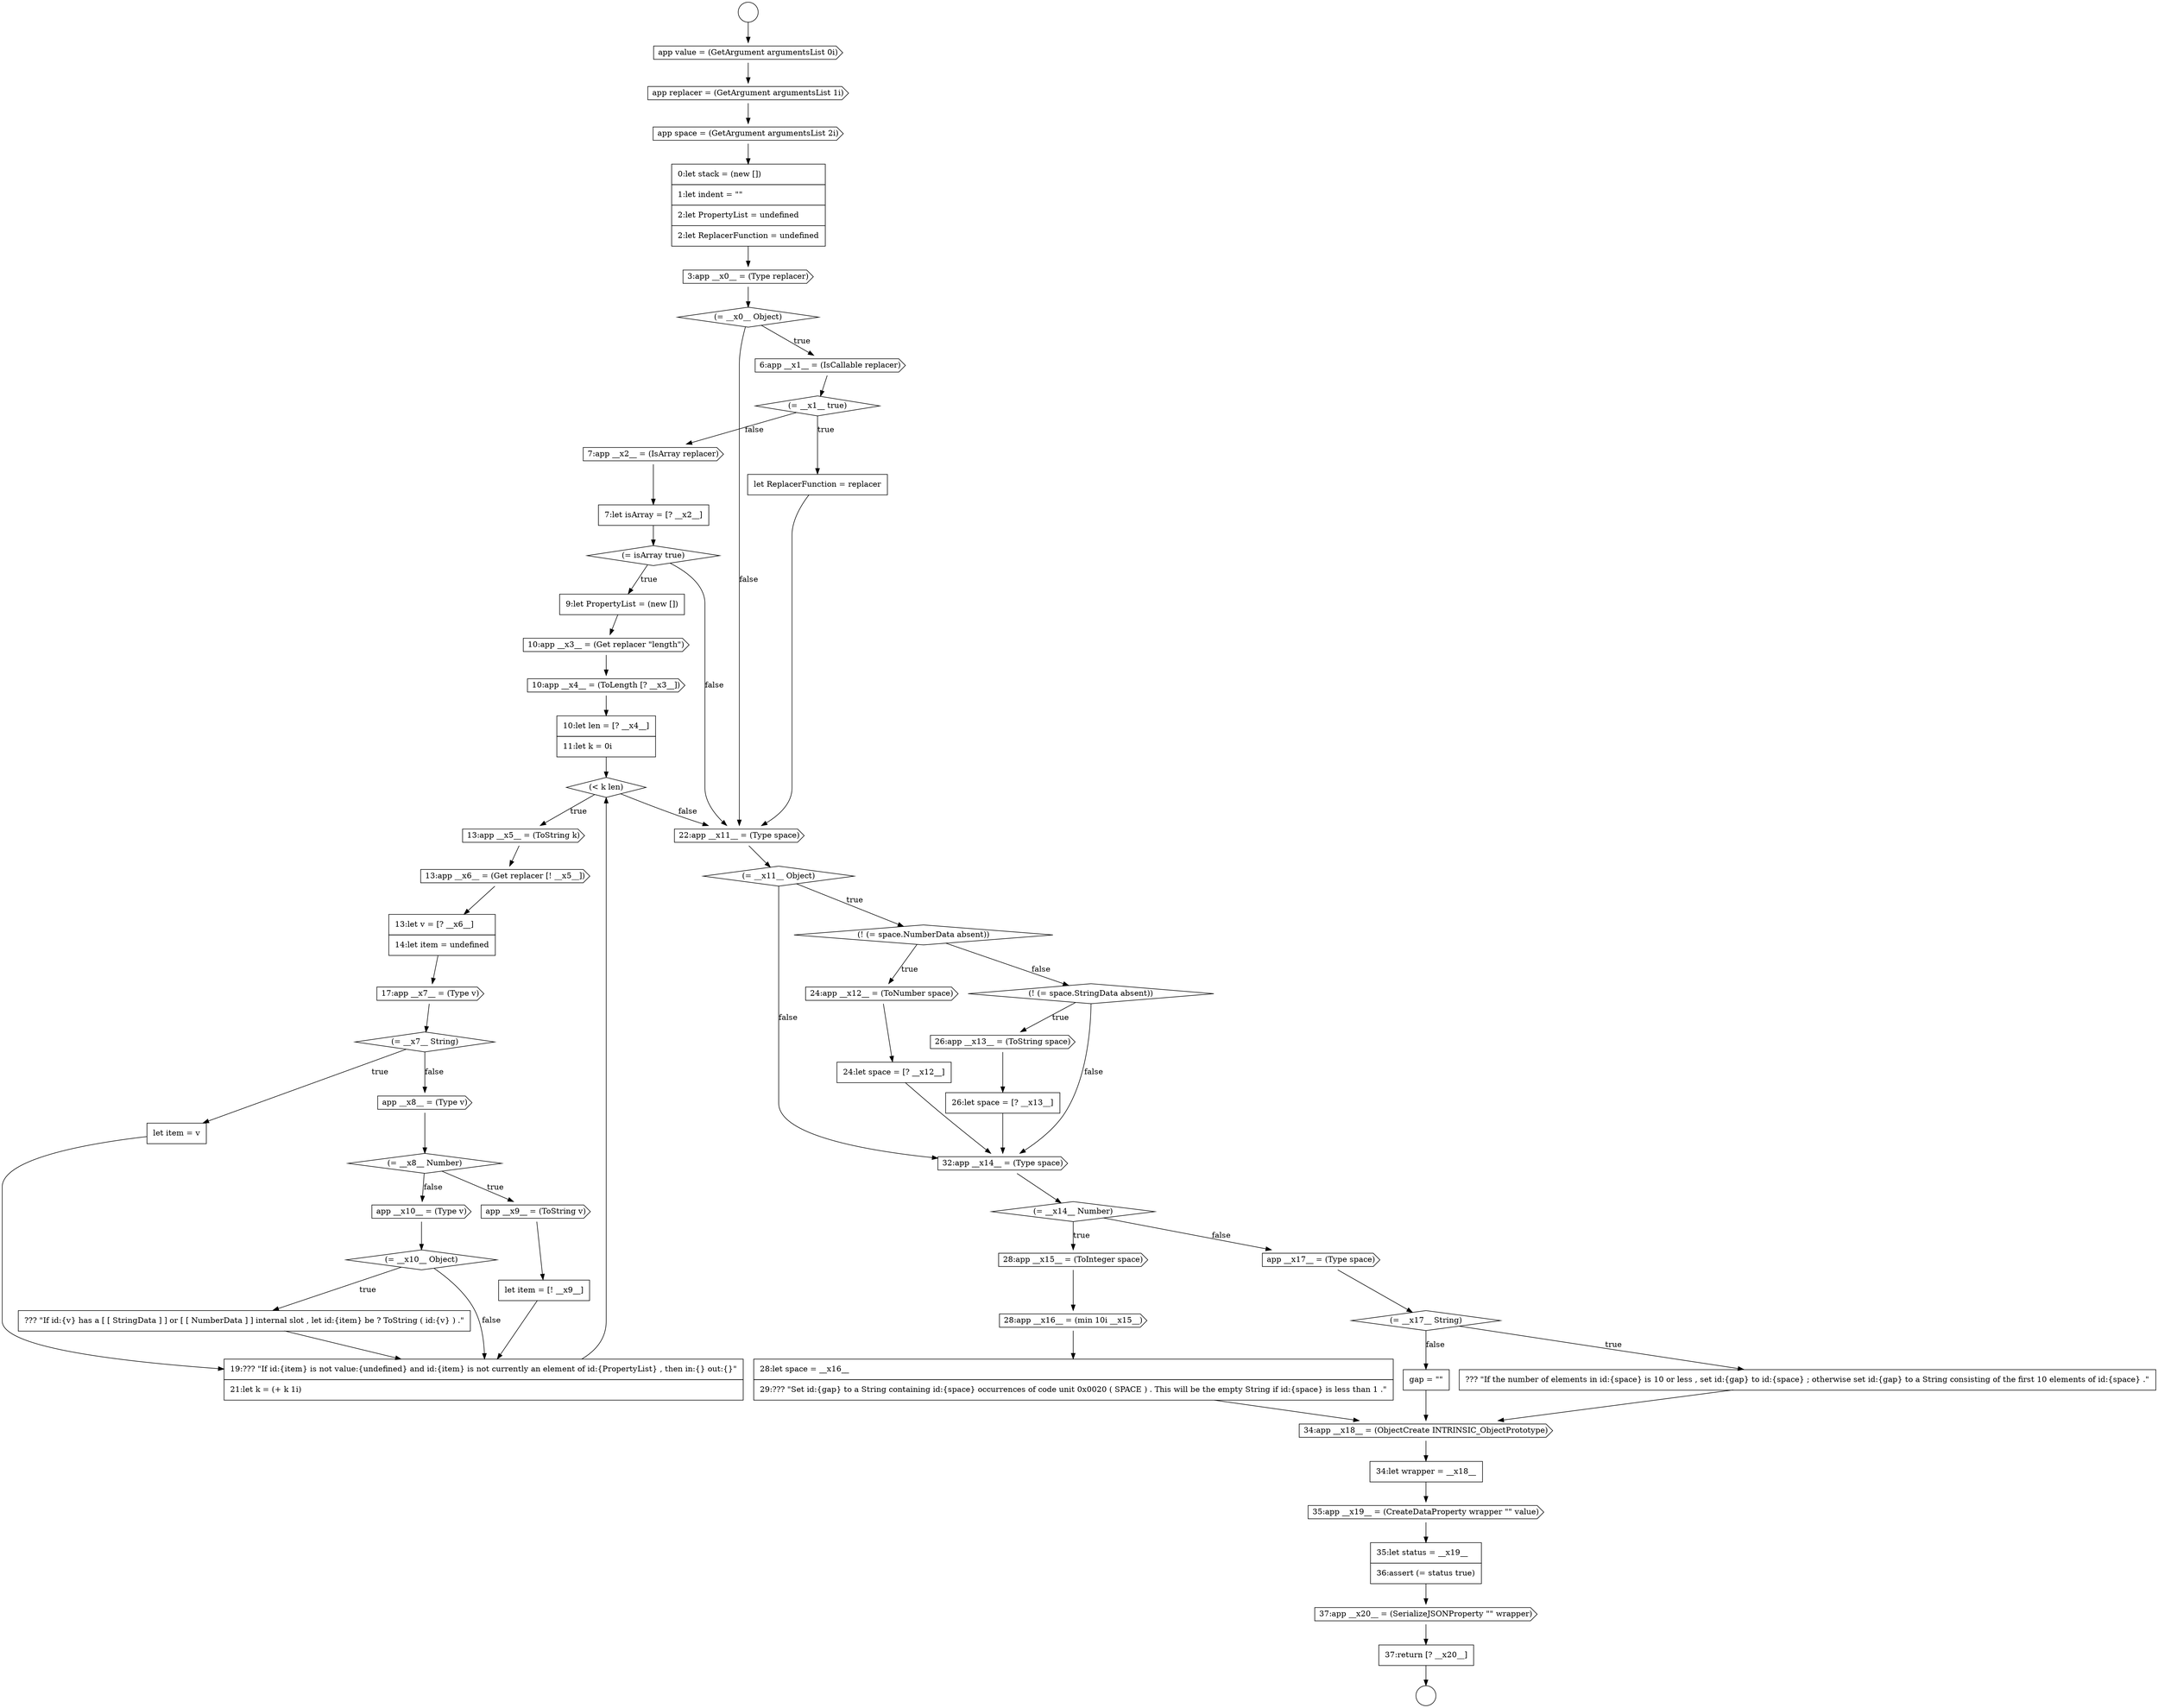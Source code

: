 digraph {
  node16353 [shape=none, margin=0, label=<<font color="black">
    <table border="0" cellborder="1" cellspacing="0" cellpadding="10">
      <tr><td align="left">7:let isArray = [? __x2__]</td></tr>
    </table>
  </font>> color="black" fillcolor="white" style=filled]
  node16376 [shape=diamond, label=<<font color="black">(! (= space.NumberData absent))</font>> color="black" fillcolor="white" style=filled]
  node16364 [shape=diamond, label=<<font color="black">(= __x7__ String)</font>> color="black" fillcolor="white" style=filled]
  node16357 [shape=cds, label=<<font color="black">10:app __x4__ = (ToLength [? __x3__])</font>> color="black" fillcolor="white" style=filled]
  node16356 [shape=cds, label=<<font color="black">10:app __x3__ = (Get replacer &quot;length&quot;)</font>> color="black" fillcolor="white" style=filled]
  node16386 [shape=none, margin=0, label=<<font color="black">
    <table border="0" cellborder="1" cellspacing="0" cellpadding="10">
      <tr><td align="left">28:let space = __x16__</td></tr>
      <tr><td align="left">29:??? &quot;Set id:{gap} to a String containing id:{space} occurrences of code unit 0x0020 ( SPACE ) . This will be the empty String if id:{space} is less than 1 .&quot;</td></tr>
    </table>
  </font>> color="black" fillcolor="white" style=filled]
  node16365 [shape=none, margin=0, label=<<font color="black">
    <table border="0" cellborder="1" cellspacing="0" cellpadding="10">
      <tr><td align="left">let item = v</td></tr>
    </table>
  </font>> color="black" fillcolor="white" style=filled]
  node16361 [shape=cds, label=<<font color="black">13:app __x6__ = (Get replacer [! __x5__])</font>> color="black" fillcolor="white" style=filled]
  node16370 [shape=cds, label=<<font color="black">app __x10__ = (Type v)</font>> color="black" fillcolor="white" style=filled]
  node16355 [shape=none, margin=0, label=<<font color="black">
    <table border="0" cellborder="1" cellspacing="0" cellpadding="10">
      <tr><td align="left">9:let PropertyList = (new [])</td></tr>
    </table>
  </font>> color="black" fillcolor="white" style=filled]
  node16359 [shape=diamond, label=<<font color="black">(&lt; k len)</font>> color="black" fillcolor="white" style=filled]
  node16388 [shape=diamond, label=<<font color="black">(= __x17__ String)</font>> color="black" fillcolor="white" style=filled]
  node16382 [shape=cds, label=<<font color="black">32:app __x14__ = (Type space)</font>> color="black" fillcolor="white" style=filled]
  node16378 [shape=none, margin=0, label=<<font color="black">
    <table border="0" cellborder="1" cellspacing="0" cellpadding="10">
      <tr><td align="left">24:let space = [? __x12__]</td></tr>
    </table>
  </font>> color="black" fillcolor="white" style=filled]
  node16383 [shape=diamond, label=<<font color="black">(= __x14__ Number)</font>> color="black" fillcolor="white" style=filled]
  node16372 [shape=none, margin=0, label=<<font color="black">
    <table border="0" cellborder="1" cellspacing="0" cellpadding="10">
      <tr><td align="left">??? &quot;If id:{v} has a [ [ StringData ] ] or [ [ NumberData ] ] internal slot , let id:{item} be ? ToString ( id:{v} ) .&quot;</td></tr>
    </table>
  </font>> color="black" fillcolor="white" style=filled]
  node16387 [shape=cds, label=<<font color="black">app __x17__ = (Type space)</font>> color="black" fillcolor="white" style=filled]
  node16351 [shape=none, margin=0, label=<<font color="black">
    <table border="0" cellborder="1" cellspacing="0" cellpadding="10">
      <tr><td align="left">let ReplacerFunction = replacer</td></tr>
    </table>
  </font>> color="black" fillcolor="white" style=filled]
  node16391 [shape=cds, label=<<font color="black">34:app __x18__ = (ObjectCreate INTRINSIC_ObjectPrototype)</font>> color="black" fillcolor="white" style=filled]
  node16394 [shape=none, margin=0, label=<<font color="black">
    <table border="0" cellborder="1" cellspacing="0" cellpadding="10">
      <tr><td align="left">35:let status = __x19__</td></tr>
      <tr><td align="left">36:assert (= status true)</td></tr>
    </table>
  </font>> color="black" fillcolor="white" style=filled]
  node16347 [shape=cds, label=<<font color="black">3:app __x0__ = (Type replacer)</font>> color="black" fillcolor="white" style=filled]
  node16379 [shape=diamond, label=<<font color="black">(! (= space.StringData absent))</font>> color="black" fillcolor="white" style=filled]
  node16344 [shape=cds, label=<<font color="black">app replacer = (GetArgument argumentsList 1i)</font>> color="black" fillcolor="white" style=filled]
  node16371 [shape=diamond, label=<<font color="black">(= __x10__ Object)</font>> color="black" fillcolor="white" style=filled]
  node16360 [shape=cds, label=<<font color="black">13:app __x5__ = (ToString k)</font>> color="black" fillcolor="white" style=filled]
  node16375 [shape=diamond, label=<<font color="black">(= __x11__ Object)</font>> color="black" fillcolor="white" style=filled]
  node16348 [shape=diamond, label=<<font color="black">(= __x0__ Object)</font>> color="black" fillcolor="white" style=filled]
  node16380 [shape=cds, label=<<font color="black">26:app __x13__ = (ToString space)</font>> color="black" fillcolor="white" style=filled]
  node16395 [shape=cds, label=<<font color="black">37:app __x20__ = (SerializeJSONProperty &quot;&quot; wrapper)</font>> color="black" fillcolor="white" style=filled]
  node16390 [shape=none, margin=0, label=<<font color="black">
    <table border="0" cellborder="1" cellspacing="0" cellpadding="10">
      <tr><td align="left">gap = &quot;&quot;</td></tr>
    </table>
  </font>> color="black" fillcolor="white" style=filled]
  node16343 [shape=cds, label=<<font color="black">app value = (GetArgument argumentsList 0i)</font>> color="black" fillcolor="white" style=filled]
  node16349 [shape=cds, label=<<font color="black">6:app __x1__ = (IsCallable replacer)</font>> color="black" fillcolor="white" style=filled]
  node16385 [shape=cds, label=<<font color="black">28:app __x16__ = (min 10i __x15__)</font>> color="black" fillcolor="white" style=filled]
  node16381 [shape=none, margin=0, label=<<font color="black">
    <table border="0" cellborder="1" cellspacing="0" cellpadding="10">
      <tr><td align="left">26:let space = [? __x13__]</td></tr>
    </table>
  </font>> color="black" fillcolor="white" style=filled]
  node16366 [shape=cds, label=<<font color="black">app __x8__ = (Type v)</font>> color="black" fillcolor="white" style=filled]
  node16377 [shape=cds, label=<<font color="black">24:app __x12__ = (ToNumber space)</font>> color="black" fillcolor="white" style=filled]
  node16342 [shape=circle label=" " color="black" fillcolor="white" style=filled]
  node16362 [shape=none, margin=0, label=<<font color="black">
    <table border="0" cellborder="1" cellspacing="0" cellpadding="10">
      <tr><td align="left">13:let v = [? __x6__]</td></tr>
      <tr><td align="left">14:let item = undefined</td></tr>
    </table>
  </font>> color="black" fillcolor="white" style=filled]
  node16389 [shape=none, margin=0, label=<<font color="black">
    <table border="0" cellborder="1" cellspacing="0" cellpadding="10">
      <tr><td align="left">??? &quot;If the number of elements in id:{space} is 10 or less , set id:{gap} to id:{space} ; otherwise set id:{gap} to a String consisting of the first 10 elements of id:{space} .&quot;</td></tr>
    </table>
  </font>> color="black" fillcolor="white" style=filled]
  node16396 [shape=none, margin=0, label=<<font color="black">
    <table border="0" cellborder="1" cellspacing="0" cellpadding="10">
      <tr><td align="left">37:return [? __x20__]</td></tr>
    </table>
  </font>> color="black" fillcolor="white" style=filled]
  node16345 [shape=cds, label=<<font color="black">app space = (GetArgument argumentsList 2i)</font>> color="black" fillcolor="white" style=filled]
  node16384 [shape=cds, label=<<font color="black">28:app __x15__ = (ToInteger space)</font>> color="black" fillcolor="white" style=filled]
  node16374 [shape=cds, label=<<font color="black">22:app __x11__ = (Type space)</font>> color="black" fillcolor="white" style=filled]
  node16354 [shape=diamond, label=<<font color="black">(= isArray true)</font>> color="black" fillcolor="white" style=filled]
  node16367 [shape=diamond, label=<<font color="black">(= __x8__ Number)</font>> color="black" fillcolor="white" style=filled]
  node16369 [shape=none, margin=0, label=<<font color="black">
    <table border="0" cellborder="1" cellspacing="0" cellpadding="10">
      <tr><td align="left">let item = [! __x9__]</td></tr>
    </table>
  </font>> color="black" fillcolor="white" style=filled]
  node16350 [shape=diamond, label=<<font color="black">(= __x1__ true)</font>> color="black" fillcolor="white" style=filled]
  node16352 [shape=cds, label=<<font color="black">7:app __x2__ = (IsArray replacer)</font>> color="black" fillcolor="white" style=filled]
  node16393 [shape=cds, label=<<font color="black">35:app __x19__ = (CreateDataProperty wrapper &quot;&quot; value)</font>> color="black" fillcolor="white" style=filled]
  node16392 [shape=none, margin=0, label=<<font color="black">
    <table border="0" cellborder="1" cellspacing="0" cellpadding="10">
      <tr><td align="left">34:let wrapper = __x18__</td></tr>
    </table>
  </font>> color="black" fillcolor="white" style=filled]
  node16341 [shape=circle label=" " color="black" fillcolor="white" style=filled]
  node16363 [shape=cds, label=<<font color="black">17:app __x7__ = (Type v)</font>> color="black" fillcolor="white" style=filled]
  node16368 [shape=cds, label=<<font color="black">app __x9__ = (ToString v)</font>> color="black" fillcolor="white" style=filled]
  node16373 [shape=none, margin=0, label=<<font color="black">
    <table border="0" cellborder="1" cellspacing="0" cellpadding="10">
      <tr><td align="left">19:??? &quot;If id:{item} is not value:{undefined} and id:{item} is not currently an element of id:{PropertyList} , then in:{} out:{}&quot;</td></tr>
      <tr><td align="left">21:let k = (+ k 1i)</td></tr>
    </table>
  </font>> color="black" fillcolor="white" style=filled]
  node16346 [shape=none, margin=0, label=<<font color="black">
    <table border="0" cellborder="1" cellspacing="0" cellpadding="10">
      <tr><td align="left">0:let stack = (new [])</td></tr>
      <tr><td align="left">1:let indent = &quot;&quot;</td></tr>
      <tr><td align="left">2:let PropertyList = undefined</td></tr>
      <tr><td align="left">2:let ReplacerFunction = undefined</td></tr>
    </table>
  </font>> color="black" fillcolor="white" style=filled]
  node16358 [shape=none, margin=0, label=<<font color="black">
    <table border="0" cellborder="1" cellspacing="0" cellpadding="10">
      <tr><td align="left">10:let len = [? __x4__]</td></tr>
      <tr><td align="left">11:let k = 0i</td></tr>
    </table>
  </font>> color="black" fillcolor="white" style=filled]
  node16389 -> node16391 [ color="black"]
  node16375 -> node16376 [label=<<font color="black">true</font>> color="black"]
  node16375 -> node16382 [label=<<font color="black">false</font>> color="black"]
  node16364 -> node16365 [label=<<font color="black">true</font>> color="black"]
  node16364 -> node16366 [label=<<font color="black">false</font>> color="black"]
  node16394 -> node16395 [ color="black"]
  node16360 -> node16361 [ color="black"]
  node16356 -> node16357 [ color="black"]
  node16377 -> node16378 [ color="black"]
  node16347 -> node16348 [ color="black"]
  node16380 -> node16381 [ color="black"]
  node16359 -> node16360 [label=<<font color="black">true</font>> color="black"]
  node16359 -> node16374 [label=<<font color="black">false</font>> color="black"]
  node16385 -> node16386 [ color="black"]
  node16369 -> node16373 [ color="black"]
  node16354 -> node16355 [label=<<font color="black">true</font>> color="black"]
  node16354 -> node16374 [label=<<font color="black">false</font>> color="black"]
  node16372 -> node16373 [ color="black"]
  node16381 -> node16382 [ color="black"]
  node16353 -> node16354 [ color="black"]
  node16368 -> node16369 [ color="black"]
  node16390 -> node16391 [ color="black"]
  node16355 -> node16356 [ color="black"]
  node16373 -> node16359 [ color="black"]
  node16361 -> node16362 [ color="black"]
  node16376 -> node16377 [label=<<font color="black">true</font>> color="black"]
  node16376 -> node16379 [label=<<font color="black">false</font>> color="black"]
  node16343 -> node16344 [ color="black"]
  node16357 -> node16358 [ color="black"]
  node16386 -> node16391 [ color="black"]
  node16350 -> node16351 [label=<<font color="black">true</font>> color="black"]
  node16350 -> node16352 [label=<<font color="black">false</font>> color="black"]
  node16391 -> node16392 [ color="black"]
  node16366 -> node16367 [ color="black"]
  node16387 -> node16388 [ color="black"]
  node16396 -> node16342 [ color="black"]
  node16367 -> node16368 [label=<<font color="black">true</font>> color="black"]
  node16367 -> node16370 [label=<<font color="black">false</font>> color="black"]
  node16379 -> node16380 [label=<<font color="black">true</font>> color="black"]
  node16379 -> node16382 [label=<<font color="black">false</font>> color="black"]
  node16358 -> node16359 [ color="black"]
  node16341 -> node16343 [ color="black"]
  node16345 -> node16346 [ color="black"]
  node16349 -> node16350 [ color="black"]
  node16388 -> node16389 [label=<<font color="black">true</font>> color="black"]
  node16388 -> node16390 [label=<<font color="black">false</font>> color="black"]
  node16384 -> node16385 [ color="black"]
  node16344 -> node16345 [ color="black"]
  node16392 -> node16393 [ color="black"]
  node16370 -> node16371 [ color="black"]
  node16371 -> node16372 [label=<<font color="black">true</font>> color="black"]
  node16371 -> node16373 [label=<<font color="black">false</font>> color="black"]
  node16378 -> node16382 [ color="black"]
  node16393 -> node16394 [ color="black"]
  node16362 -> node16363 [ color="black"]
  node16351 -> node16374 [ color="black"]
  node16383 -> node16384 [label=<<font color="black">true</font>> color="black"]
  node16383 -> node16387 [label=<<font color="black">false</font>> color="black"]
  node16346 -> node16347 [ color="black"]
  node16365 -> node16373 [ color="black"]
  node16395 -> node16396 [ color="black"]
  node16348 -> node16349 [label=<<font color="black">true</font>> color="black"]
  node16348 -> node16374 [label=<<font color="black">false</font>> color="black"]
  node16363 -> node16364 [ color="black"]
  node16382 -> node16383 [ color="black"]
  node16352 -> node16353 [ color="black"]
  node16374 -> node16375 [ color="black"]
}

